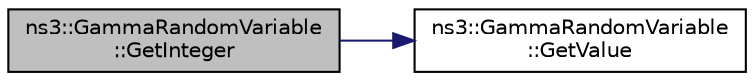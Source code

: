 digraph "ns3::GammaRandomVariable::GetInteger"
{
 // LATEX_PDF_SIZE
  edge [fontname="Helvetica",fontsize="10",labelfontname="Helvetica",labelfontsize="10"];
  node [fontname="Helvetica",fontsize="10",shape=record];
  rankdir="LR";
  Node1 [label="ns3::GammaRandomVariable\l::GetInteger",height=0.2,width=0.4,color="black", fillcolor="grey75", style="filled", fontcolor="black",tooltip="Returns a random unsigned integer from a gamma distribution with the specified alpha and beta."];
  Node1 -> Node2 [color="midnightblue",fontsize="10",style="solid",fontname="Helvetica"];
  Node2 [label="ns3::GammaRandomVariable\l::GetValue",height=0.2,width=0.4,color="black", fillcolor="white", style="filled",URL="$classns3_1_1_gamma_random_variable.html#a65261ad340fa57dbaa5802a7bea354db",tooltip="Returns a random double from a gamma distribution with the current alpha and beta."];
}
